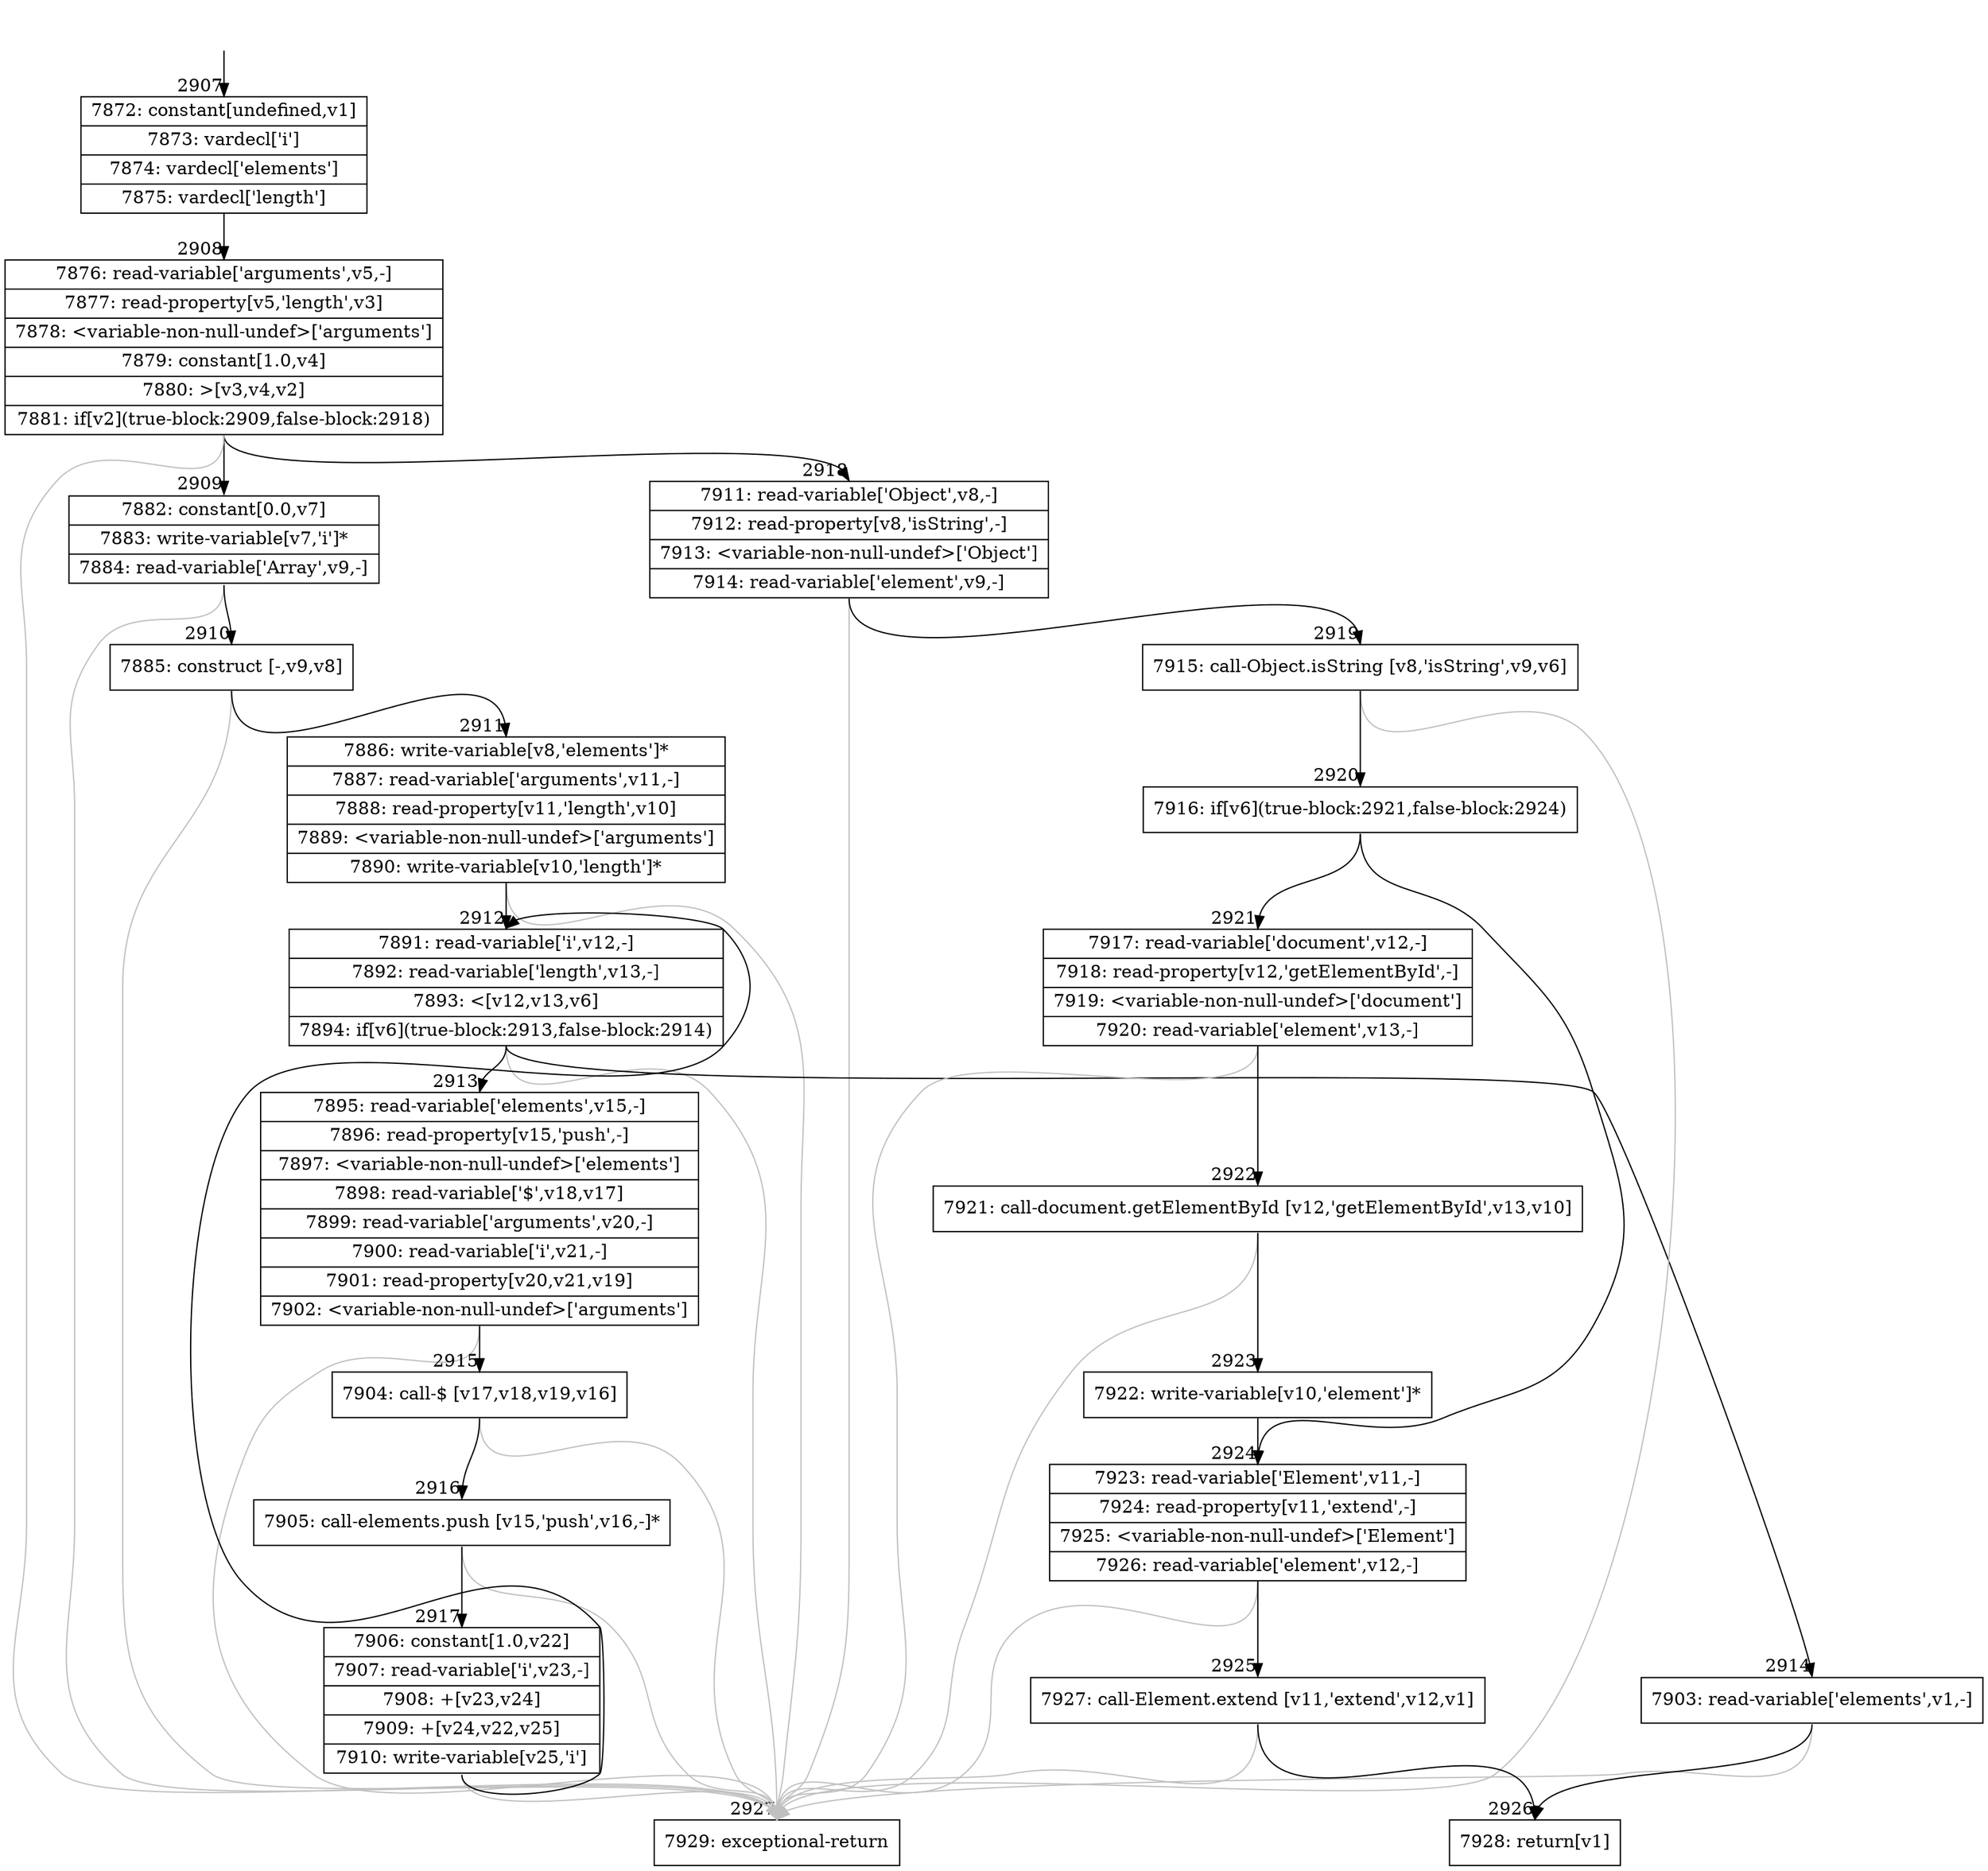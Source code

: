 digraph {
rankdir="TD"
BB_entry260[shape=none,label=""];
BB_entry260 -> BB2907 [tailport=s, headport=n, headlabel="    2907"]
BB2907 [shape=record label="{7872: constant[undefined,v1]|7873: vardecl['i']|7874: vardecl['elements']|7875: vardecl['length']}" ] 
BB2907 -> BB2908 [tailport=s, headport=n, headlabel="      2908"]
BB2908 [shape=record label="{7876: read-variable['arguments',v5,-]|7877: read-property[v5,'length',v3]|7878: \<variable-non-null-undef\>['arguments']|7879: constant[1.0,v4]|7880: \>[v3,v4,v2]|7881: if[v2](true-block:2909,false-block:2918)}" ] 
BB2908 -> BB2909 [tailport=s, headport=n, headlabel="      2909"]
BB2908 -> BB2918 [tailport=s, headport=n, headlabel="      2918"]
BB2908 -> BB2927 [tailport=s, headport=n, color=gray, headlabel="      2927"]
BB2909 [shape=record label="{7882: constant[0.0,v7]|7883: write-variable[v7,'i']*|7884: read-variable['Array',v9,-]}" ] 
BB2909 -> BB2910 [tailport=s, headport=n, headlabel="      2910"]
BB2909 -> BB2927 [tailport=s, headport=n, color=gray]
BB2910 [shape=record label="{7885: construct [-,v9,v8]}" ] 
BB2910 -> BB2911 [tailport=s, headport=n, headlabel="      2911"]
BB2910 -> BB2927 [tailport=s, headport=n, color=gray]
BB2911 [shape=record label="{7886: write-variable[v8,'elements']*|7887: read-variable['arguments',v11,-]|7888: read-property[v11,'length',v10]|7889: \<variable-non-null-undef\>['arguments']|7890: write-variable[v10,'length']*}" ] 
BB2911 -> BB2912 [tailport=s, headport=n, headlabel="      2912"]
BB2911 -> BB2927 [tailport=s, headport=n, color=gray]
BB2912 [shape=record label="{7891: read-variable['i',v12,-]|7892: read-variable['length',v13,-]|7893: \<[v12,v13,v6]|7894: if[v6](true-block:2913,false-block:2914)}" ] 
BB2912 -> BB2913 [tailport=s, headport=n, headlabel="      2913"]
BB2912 -> BB2914 [tailport=s, headport=n, headlabel="      2914"]
BB2912 -> BB2927 [tailport=s, headport=n, color=gray]
BB2913 [shape=record label="{7895: read-variable['elements',v15,-]|7896: read-property[v15,'push',-]|7897: \<variable-non-null-undef\>['elements']|7898: read-variable['$',v18,v17]|7899: read-variable['arguments',v20,-]|7900: read-variable['i',v21,-]|7901: read-property[v20,v21,v19]|7902: \<variable-non-null-undef\>['arguments']}" ] 
BB2913 -> BB2915 [tailport=s, headport=n, headlabel="      2915"]
BB2913 -> BB2927 [tailport=s, headport=n, color=gray]
BB2914 [shape=record label="{7903: read-variable['elements',v1,-]}" ] 
BB2914 -> BB2926 [tailport=s, headport=n, headlabel="      2926"]
BB2914 -> BB2927 [tailport=s, headport=n, color=gray]
BB2915 [shape=record label="{7904: call-$ [v17,v18,v19,v16]}" ] 
BB2915 -> BB2916 [tailport=s, headport=n, headlabel="      2916"]
BB2915 -> BB2927 [tailport=s, headport=n, color=gray]
BB2916 [shape=record label="{7905: call-elements.push [v15,'push',v16,-]*}" ] 
BB2916 -> BB2917 [tailport=s, headport=n, headlabel="      2917"]
BB2916 -> BB2927 [tailport=s, headport=n, color=gray]
BB2917 [shape=record label="{7906: constant[1.0,v22]|7907: read-variable['i',v23,-]|7908: +[v23,v24]|7909: +[v24,v22,v25]|7910: write-variable[v25,'i']}" ] 
BB2917 -> BB2912 [tailport=s, headport=n]
BB2917 -> BB2927 [tailport=s, headport=n, color=gray]
BB2918 [shape=record label="{7911: read-variable['Object',v8,-]|7912: read-property[v8,'isString',-]|7913: \<variable-non-null-undef\>['Object']|7914: read-variable['element',v9,-]}" ] 
BB2918 -> BB2919 [tailport=s, headport=n, headlabel="      2919"]
BB2918 -> BB2927 [tailport=s, headport=n, color=gray]
BB2919 [shape=record label="{7915: call-Object.isString [v8,'isString',v9,v6]}" ] 
BB2919 -> BB2920 [tailport=s, headport=n, headlabel="      2920"]
BB2919 -> BB2927 [tailport=s, headport=n, color=gray]
BB2920 [shape=record label="{7916: if[v6](true-block:2921,false-block:2924)}" ] 
BB2920 -> BB2921 [tailport=s, headport=n, headlabel="      2921"]
BB2920 -> BB2924 [tailport=s, headport=n, headlabel="      2924"]
BB2921 [shape=record label="{7917: read-variable['document',v12,-]|7918: read-property[v12,'getElementById',-]|7919: \<variable-non-null-undef\>['document']|7920: read-variable['element',v13,-]}" ] 
BB2921 -> BB2922 [tailport=s, headport=n, headlabel="      2922"]
BB2921 -> BB2927 [tailport=s, headport=n, color=gray]
BB2922 [shape=record label="{7921: call-document.getElementById [v12,'getElementById',v13,v10]}" ] 
BB2922 -> BB2923 [tailport=s, headport=n, headlabel="      2923"]
BB2922 -> BB2927 [tailport=s, headport=n, color=gray]
BB2923 [shape=record label="{7922: write-variable[v10,'element']*}" ] 
BB2923 -> BB2924 [tailport=s, headport=n]
BB2924 [shape=record label="{7923: read-variable['Element',v11,-]|7924: read-property[v11,'extend',-]|7925: \<variable-non-null-undef\>['Element']|7926: read-variable['element',v12,-]}" ] 
BB2924 -> BB2925 [tailport=s, headport=n, headlabel="      2925"]
BB2924 -> BB2927 [tailport=s, headport=n, color=gray]
BB2925 [shape=record label="{7927: call-Element.extend [v11,'extend',v12,v1]}" ] 
BB2925 -> BB2926 [tailport=s, headport=n]
BB2925 -> BB2927 [tailport=s, headport=n, color=gray]
BB2926 [shape=record label="{7928: return[v1]}" ] 
BB2927 [shape=record label="{7929: exceptional-return}" ] 
//#$~ 2057
}
